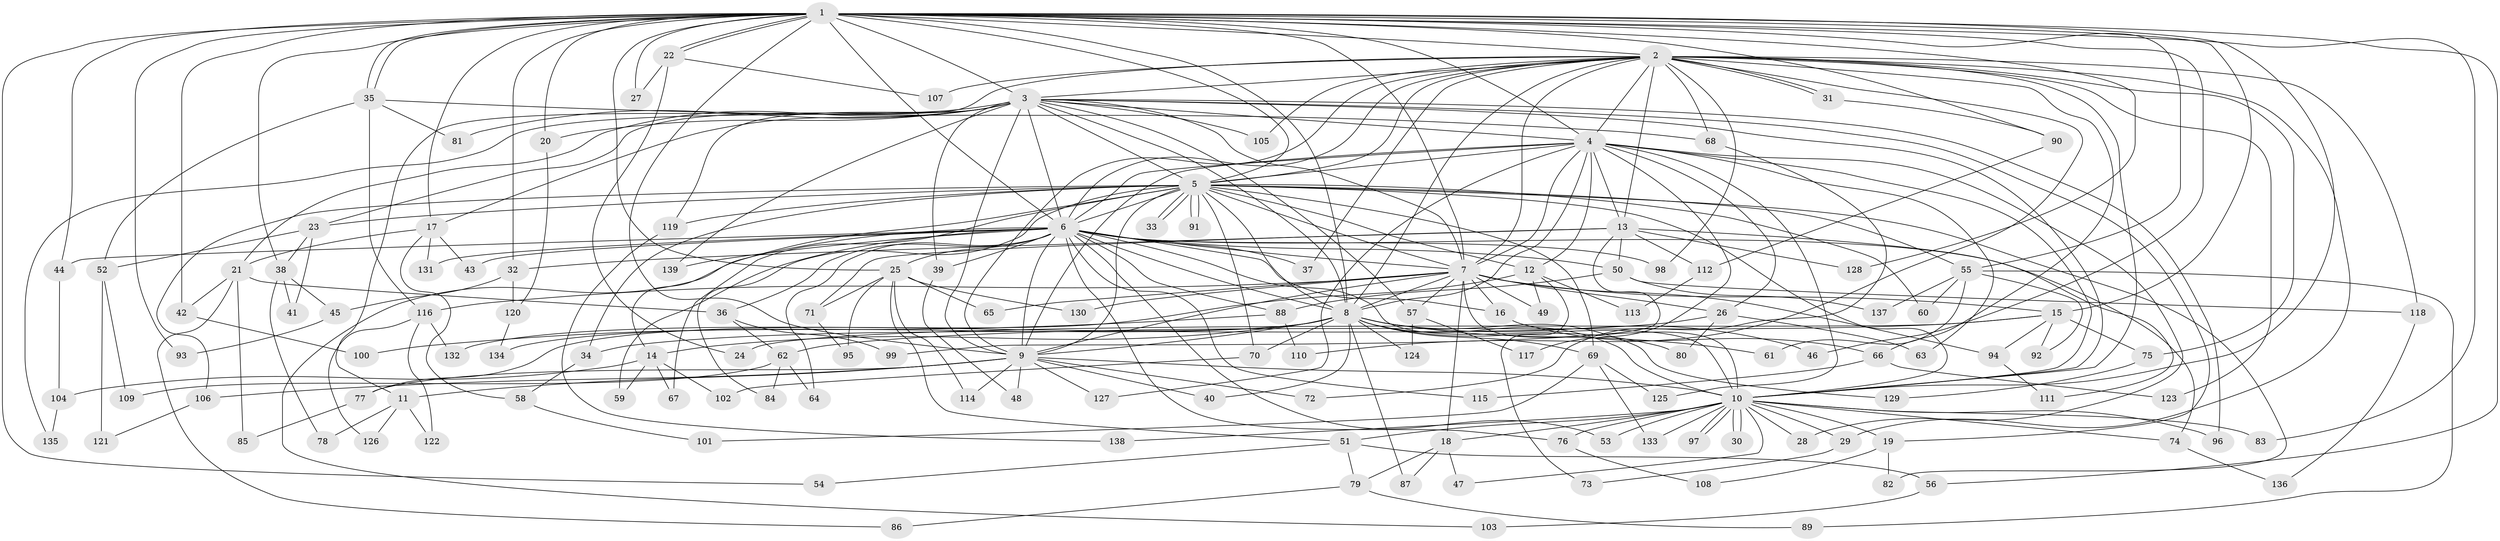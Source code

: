// Generated by graph-tools (version 1.1) at 2025/11/02/27/25 16:11:00]
// undirected, 139 vertices, 303 edges
graph export_dot {
graph [start="1"]
  node [color=gray90,style=filled];
  1;
  2;
  3;
  4;
  5;
  6;
  7;
  8;
  9;
  10;
  11;
  12;
  13;
  14;
  15;
  16;
  17;
  18;
  19;
  20;
  21;
  22;
  23;
  24;
  25;
  26;
  27;
  28;
  29;
  30;
  31;
  32;
  33;
  34;
  35;
  36;
  37;
  38;
  39;
  40;
  41;
  42;
  43;
  44;
  45;
  46;
  47;
  48;
  49;
  50;
  51;
  52;
  53;
  54;
  55;
  56;
  57;
  58;
  59;
  60;
  61;
  62;
  63;
  64;
  65;
  66;
  67;
  68;
  69;
  70;
  71;
  72;
  73;
  74;
  75;
  76;
  77;
  78;
  79;
  80;
  81;
  82;
  83;
  84;
  85;
  86;
  87;
  88;
  89;
  90;
  91;
  92;
  93;
  94;
  95;
  96;
  97;
  98;
  99;
  100;
  101;
  102;
  103;
  104;
  105;
  106;
  107;
  108;
  109;
  110;
  111;
  112;
  113;
  114;
  115;
  116;
  117;
  118;
  119;
  120;
  121;
  122;
  123;
  124;
  125;
  126;
  127;
  128;
  129;
  130;
  131;
  132;
  133;
  134;
  135;
  136;
  137;
  138;
  139;
  1 -- 2;
  1 -- 3;
  1 -- 4;
  1 -- 5;
  1 -- 6;
  1 -- 7;
  1 -- 8;
  1 -- 9;
  1 -- 10;
  1 -- 15;
  1 -- 17;
  1 -- 20;
  1 -- 22;
  1 -- 22;
  1 -- 25;
  1 -- 27;
  1 -- 32;
  1 -- 35;
  1 -- 35;
  1 -- 38;
  1 -- 42;
  1 -- 44;
  1 -- 46;
  1 -- 54;
  1 -- 55;
  1 -- 56;
  1 -- 83;
  1 -- 90;
  1 -- 93;
  1 -- 128;
  2 -- 3;
  2 -- 4;
  2 -- 5;
  2 -- 6;
  2 -- 7;
  2 -- 8;
  2 -- 9;
  2 -- 10;
  2 -- 11;
  2 -- 13;
  2 -- 29;
  2 -- 31;
  2 -- 31;
  2 -- 37;
  2 -- 66;
  2 -- 68;
  2 -- 75;
  2 -- 98;
  2 -- 105;
  2 -- 107;
  2 -- 110;
  2 -- 118;
  2 -- 123;
  3 -- 4;
  3 -- 5;
  3 -- 6;
  3 -- 7;
  3 -- 8;
  3 -- 9;
  3 -- 10;
  3 -- 17;
  3 -- 19;
  3 -- 20;
  3 -- 21;
  3 -- 23;
  3 -- 39;
  3 -- 57;
  3 -- 81;
  3 -- 96;
  3 -- 105;
  3 -- 119;
  3 -- 135;
  3 -- 139;
  4 -- 5;
  4 -- 6;
  4 -- 7;
  4 -- 8;
  4 -- 9;
  4 -- 10;
  4 -- 12;
  4 -- 13;
  4 -- 26;
  4 -- 28;
  4 -- 63;
  4 -- 117;
  4 -- 125;
  4 -- 127;
  5 -- 6;
  5 -- 7;
  5 -- 8;
  5 -- 9;
  5 -- 10;
  5 -- 12;
  5 -- 14;
  5 -- 23;
  5 -- 33;
  5 -- 33;
  5 -- 34;
  5 -- 55;
  5 -- 60;
  5 -- 67;
  5 -- 69;
  5 -- 70;
  5 -- 82;
  5 -- 84;
  5 -- 91;
  5 -- 91;
  5 -- 106;
  5 -- 119;
  6 -- 7;
  6 -- 8;
  6 -- 9;
  6 -- 10;
  6 -- 16;
  6 -- 25;
  6 -- 36;
  6 -- 37;
  6 -- 39;
  6 -- 43;
  6 -- 44;
  6 -- 50;
  6 -- 53;
  6 -- 59;
  6 -- 64;
  6 -- 74;
  6 -- 76;
  6 -- 88;
  6 -- 98;
  6 -- 103;
  6 -- 115;
  6 -- 131;
  6 -- 139;
  7 -- 8;
  7 -- 9;
  7 -- 10;
  7 -- 15;
  7 -- 16;
  7 -- 18;
  7 -- 26;
  7 -- 49;
  7 -- 57;
  7 -- 65;
  7 -- 94;
  7 -- 116;
  7 -- 130;
  8 -- 9;
  8 -- 10;
  8 -- 14;
  8 -- 40;
  8 -- 46;
  8 -- 61;
  8 -- 69;
  8 -- 70;
  8 -- 77;
  8 -- 80;
  8 -- 87;
  8 -- 124;
  8 -- 129;
  8 -- 134;
  9 -- 10;
  9 -- 11;
  9 -- 40;
  9 -- 48;
  9 -- 72;
  9 -- 77;
  9 -- 106;
  9 -- 114;
  9 -- 127;
  10 -- 18;
  10 -- 19;
  10 -- 28;
  10 -- 29;
  10 -- 30;
  10 -- 30;
  10 -- 47;
  10 -- 51;
  10 -- 53;
  10 -- 74;
  10 -- 76;
  10 -- 83;
  10 -- 96;
  10 -- 97;
  10 -- 97;
  10 -- 133;
  10 -- 138;
  11 -- 78;
  11 -- 122;
  11 -- 126;
  12 -- 49;
  12 -- 73;
  12 -- 113;
  12 -- 132;
  13 -- 32;
  13 -- 50;
  13 -- 71;
  13 -- 99;
  13 -- 111;
  13 -- 112;
  13 -- 128;
  14 -- 59;
  14 -- 67;
  14 -- 102;
  14 -- 104;
  15 -- 24;
  15 -- 62;
  15 -- 75;
  15 -- 92;
  15 -- 94;
  16 -- 66;
  17 -- 21;
  17 -- 43;
  17 -- 58;
  17 -- 131;
  18 -- 47;
  18 -- 79;
  18 -- 87;
  19 -- 82;
  19 -- 108;
  20 -- 120;
  21 -- 36;
  21 -- 42;
  21 -- 85;
  21 -- 86;
  22 -- 24;
  22 -- 27;
  22 -- 107;
  23 -- 38;
  23 -- 41;
  23 -- 52;
  25 -- 51;
  25 -- 65;
  25 -- 71;
  25 -- 95;
  25 -- 114;
  25 -- 130;
  26 -- 34;
  26 -- 63;
  26 -- 80;
  29 -- 73;
  31 -- 90;
  32 -- 45;
  32 -- 120;
  34 -- 58;
  35 -- 52;
  35 -- 68;
  35 -- 81;
  35 -- 116;
  36 -- 62;
  36 -- 99;
  38 -- 41;
  38 -- 45;
  38 -- 78;
  39 -- 48;
  42 -- 100;
  44 -- 104;
  45 -- 93;
  50 -- 88;
  50 -- 118;
  50 -- 137;
  51 -- 54;
  51 -- 56;
  51 -- 79;
  52 -- 109;
  52 -- 121;
  55 -- 60;
  55 -- 61;
  55 -- 89;
  55 -- 92;
  55 -- 137;
  56 -- 103;
  57 -- 117;
  57 -- 124;
  58 -- 101;
  62 -- 64;
  62 -- 84;
  62 -- 109;
  66 -- 115;
  66 -- 123;
  68 -- 72;
  69 -- 101;
  69 -- 125;
  69 -- 133;
  70 -- 102;
  71 -- 95;
  74 -- 136;
  75 -- 129;
  76 -- 108;
  77 -- 85;
  79 -- 86;
  79 -- 89;
  88 -- 100;
  88 -- 110;
  90 -- 112;
  94 -- 111;
  104 -- 135;
  106 -- 121;
  112 -- 113;
  116 -- 122;
  116 -- 126;
  116 -- 132;
  118 -- 136;
  119 -- 138;
  120 -- 134;
}
